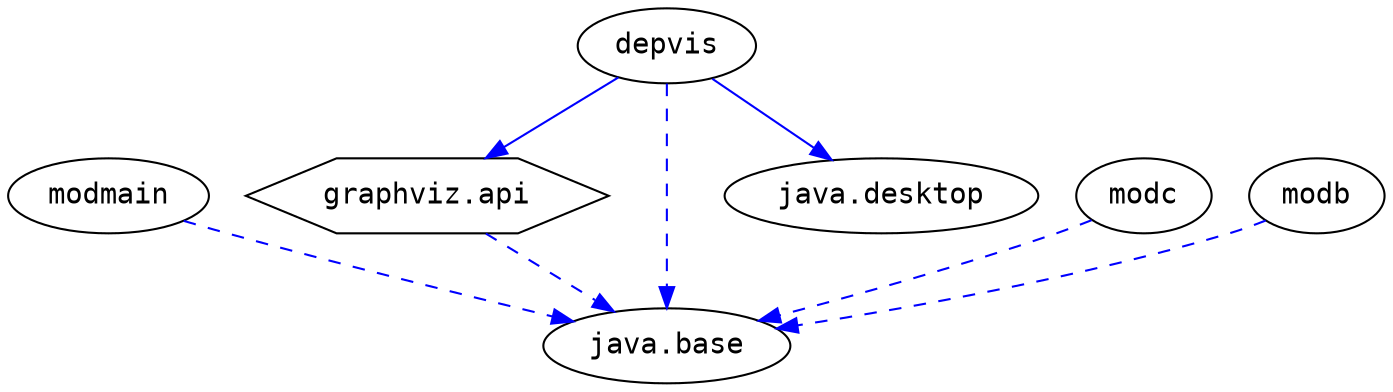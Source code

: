 # Created by depvis.JigsawDepVisualizer on Wed Sep 28 19:08:25 CEST 2016
digraph Java9_Dependency_Visualizer {
graphviz_api[fontname="Consolas",shape="hexagon",label="graphviz.api"];
java_base[fontname="Consolas",shape="ellipse",label="java.base"];
modmain[fontname="Consolas",shape="ellipse",label="modmain"];
depvis[fontname="Consolas",shape="ellipse",label="depvis"];
java_desktop[fontname="Consolas",shape="ellipse",label="java.desktop"];
modc[fontname="Consolas",shape="ellipse",label="modc"];
modb[fontname="Consolas",shape="ellipse",label="modb"];
graphviz_api -> java_base[color="#0000ff",fontname="Consolas",fontcolor="#0000ff",style="dashed",weight="16"]
modmain -> java_base[color="#0000ff",fontname="Consolas",fontcolor="#0000ff",style="dashed",weight="16"]
depvis -> java_desktop[color="#0000ff",fontname="Consolas",fontcolor="#0000ff",weight="8"]
depvis -> graphviz_api[color="#0000ff",fontname="Consolas",fontcolor="#0000ff",weight="8"]
depvis -> java_base[color="#0000ff",fontname="Consolas",fontcolor="#0000ff",style="dashed",weight="16"]
modc -> java_base[color="#0000ff",fontname="Consolas",fontcolor="#0000ff",style="dashed",weight="16"]
modb -> java_base[color="#0000ff",fontname="Consolas",fontcolor="#0000ff",style="dashed",weight="16"]
}
